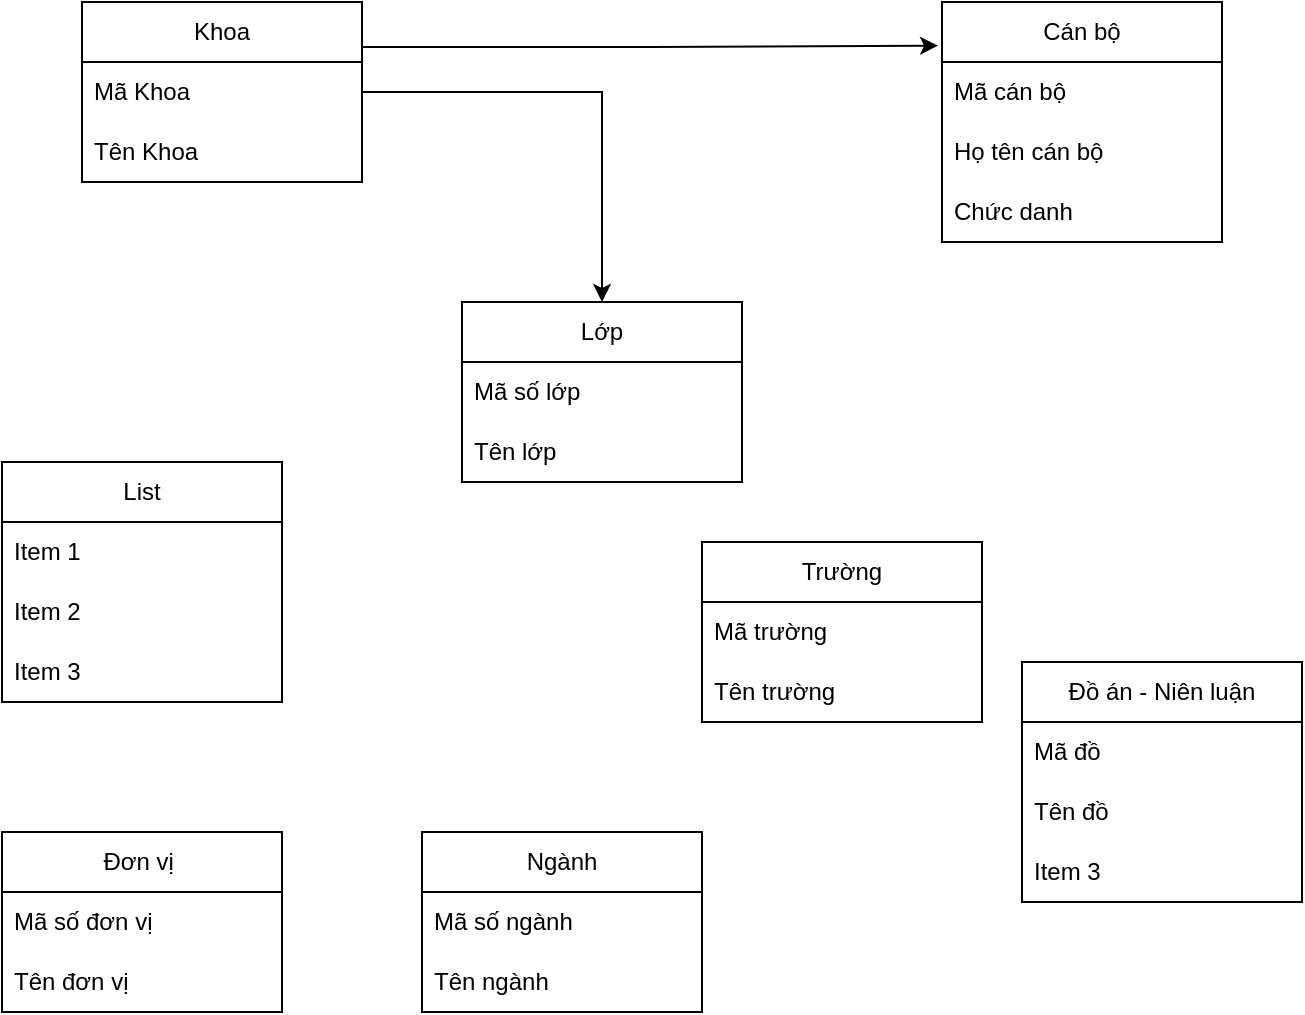 <mxfile version="21.3.7" type="github">
  <diagram id="C5RBs43oDa-KdzZeNtuy" name="Page-1">
    <mxGraphModel dx="1050" dy="587" grid="1" gridSize="10" guides="1" tooltips="1" connect="1" arrows="1" fold="1" page="1" pageScale="1" pageWidth="827" pageHeight="1169" math="0" shadow="0">
      <root>
        <mxCell id="WIyWlLk6GJQsqaUBKTNV-0" />
        <mxCell id="WIyWlLk6GJQsqaUBKTNV-1" parent="WIyWlLk6GJQsqaUBKTNV-0" />
        <mxCell id="O4ogiv3tnJjVo9OdlmCG-22" style="edgeStyle=orthogonalEdgeStyle;rounded=0;orthogonalLoop=1;jettySize=auto;html=1;" edge="1" parent="WIyWlLk6GJQsqaUBKTNV-1" source="O4ogiv3tnJjVo9OdlmCG-0" target="O4ogiv3tnJjVo9OdlmCG-12">
          <mxGeometry relative="1" as="geometry" />
        </mxCell>
        <mxCell id="O4ogiv3tnJjVo9OdlmCG-27" style="edgeStyle=orthogonalEdgeStyle;rounded=0;orthogonalLoop=1;jettySize=auto;html=1;exitX=1;exitY=0.25;exitDx=0;exitDy=0;entryX=-0.014;entryY=0.182;entryDx=0;entryDy=0;entryPerimeter=0;" edge="1" parent="WIyWlLk6GJQsqaUBKTNV-1" source="O4ogiv3tnJjVo9OdlmCG-0" target="O4ogiv3tnJjVo9OdlmCG-4">
          <mxGeometry relative="1" as="geometry" />
        </mxCell>
        <mxCell id="O4ogiv3tnJjVo9OdlmCG-0" value="Khoa" style="swimlane;fontStyle=0;childLayout=stackLayout;horizontal=1;startSize=30;horizontalStack=0;resizeParent=1;resizeParentMax=0;resizeLast=0;collapsible=1;marginBottom=0;whiteSpace=wrap;html=1;" vertex="1" parent="WIyWlLk6GJQsqaUBKTNV-1">
          <mxGeometry x="110" y="50" width="140" height="90" as="geometry" />
        </mxCell>
        <mxCell id="O4ogiv3tnJjVo9OdlmCG-1" value="Mã Khoa" style="text;strokeColor=none;fillColor=none;align=left;verticalAlign=middle;spacingLeft=4;spacingRight=4;overflow=hidden;points=[[0,0.5],[1,0.5]];portConstraint=eastwest;rotatable=0;whiteSpace=wrap;html=1;" vertex="1" parent="O4ogiv3tnJjVo9OdlmCG-0">
          <mxGeometry y="30" width="140" height="30" as="geometry" />
        </mxCell>
        <mxCell id="O4ogiv3tnJjVo9OdlmCG-2" value="Tên Khoa" style="text;strokeColor=none;fillColor=none;align=left;verticalAlign=middle;spacingLeft=4;spacingRight=4;overflow=hidden;points=[[0,0.5],[1,0.5]];portConstraint=eastwest;rotatable=0;whiteSpace=wrap;html=1;" vertex="1" parent="O4ogiv3tnJjVo9OdlmCG-0">
          <mxGeometry y="60" width="140" height="30" as="geometry" />
        </mxCell>
        <mxCell id="O4ogiv3tnJjVo9OdlmCG-4" value="Cán bộ" style="swimlane;fontStyle=0;childLayout=stackLayout;horizontal=1;startSize=30;horizontalStack=0;resizeParent=1;resizeParentMax=0;resizeLast=0;collapsible=1;marginBottom=0;whiteSpace=wrap;html=1;" vertex="1" parent="WIyWlLk6GJQsqaUBKTNV-1">
          <mxGeometry x="540" y="50" width="140" height="120" as="geometry" />
        </mxCell>
        <mxCell id="O4ogiv3tnJjVo9OdlmCG-5" value="Mã cán bộ" style="text;strokeColor=none;fillColor=none;align=left;verticalAlign=middle;spacingLeft=4;spacingRight=4;overflow=hidden;points=[[0,0.5],[1,0.5]];portConstraint=eastwest;rotatable=0;whiteSpace=wrap;html=1;" vertex="1" parent="O4ogiv3tnJjVo9OdlmCG-4">
          <mxGeometry y="30" width="140" height="30" as="geometry" />
        </mxCell>
        <mxCell id="O4ogiv3tnJjVo9OdlmCG-6" value="Họ tên cán bộ" style="text;strokeColor=none;fillColor=none;align=left;verticalAlign=middle;spacingLeft=4;spacingRight=4;overflow=hidden;points=[[0,0.5],[1,0.5]];portConstraint=eastwest;rotatable=0;whiteSpace=wrap;html=1;" vertex="1" parent="O4ogiv3tnJjVo9OdlmCG-4">
          <mxGeometry y="60" width="140" height="30" as="geometry" />
        </mxCell>
        <mxCell id="O4ogiv3tnJjVo9OdlmCG-7" value="Chức danh" style="text;strokeColor=none;fillColor=none;align=left;verticalAlign=middle;spacingLeft=4;spacingRight=4;overflow=hidden;points=[[0,0.5],[1,0.5]];portConstraint=eastwest;rotatable=0;whiteSpace=wrap;html=1;" vertex="1" parent="O4ogiv3tnJjVo9OdlmCG-4">
          <mxGeometry y="90" width="140" height="30" as="geometry" />
        </mxCell>
        <mxCell id="O4ogiv3tnJjVo9OdlmCG-8" value="List" style="swimlane;fontStyle=0;childLayout=stackLayout;horizontal=1;startSize=30;horizontalStack=0;resizeParent=1;resizeParentMax=0;resizeLast=0;collapsible=1;marginBottom=0;whiteSpace=wrap;html=1;" vertex="1" parent="WIyWlLk6GJQsqaUBKTNV-1">
          <mxGeometry x="70" y="280" width="140" height="120" as="geometry" />
        </mxCell>
        <mxCell id="O4ogiv3tnJjVo9OdlmCG-9" value="Item 1" style="text;strokeColor=none;fillColor=none;align=left;verticalAlign=middle;spacingLeft=4;spacingRight=4;overflow=hidden;points=[[0,0.5],[1,0.5]];portConstraint=eastwest;rotatable=0;whiteSpace=wrap;html=1;" vertex="1" parent="O4ogiv3tnJjVo9OdlmCG-8">
          <mxGeometry y="30" width="140" height="30" as="geometry" />
        </mxCell>
        <mxCell id="O4ogiv3tnJjVo9OdlmCG-10" value="Item 2" style="text;strokeColor=none;fillColor=none;align=left;verticalAlign=middle;spacingLeft=4;spacingRight=4;overflow=hidden;points=[[0,0.5],[1,0.5]];portConstraint=eastwest;rotatable=0;whiteSpace=wrap;html=1;" vertex="1" parent="O4ogiv3tnJjVo9OdlmCG-8">
          <mxGeometry y="60" width="140" height="30" as="geometry" />
        </mxCell>
        <mxCell id="O4ogiv3tnJjVo9OdlmCG-11" value="Item 3" style="text;strokeColor=none;fillColor=none;align=left;verticalAlign=middle;spacingLeft=4;spacingRight=4;overflow=hidden;points=[[0,0.5],[1,0.5]];portConstraint=eastwest;rotatable=0;whiteSpace=wrap;html=1;" vertex="1" parent="O4ogiv3tnJjVo9OdlmCG-8">
          <mxGeometry y="90" width="140" height="30" as="geometry" />
        </mxCell>
        <mxCell id="O4ogiv3tnJjVo9OdlmCG-12" value="Lớp" style="swimlane;fontStyle=0;childLayout=stackLayout;horizontal=1;startSize=30;horizontalStack=0;resizeParent=1;resizeParentMax=0;resizeLast=0;collapsible=1;marginBottom=0;whiteSpace=wrap;html=1;" vertex="1" parent="WIyWlLk6GJQsqaUBKTNV-1">
          <mxGeometry x="300" y="200" width="140" height="90" as="geometry" />
        </mxCell>
        <mxCell id="O4ogiv3tnJjVo9OdlmCG-13" value="Mã số lớp" style="text;strokeColor=none;fillColor=none;align=left;verticalAlign=middle;spacingLeft=4;spacingRight=4;overflow=hidden;points=[[0,0.5],[1,0.5]];portConstraint=eastwest;rotatable=0;whiteSpace=wrap;html=1;" vertex="1" parent="O4ogiv3tnJjVo9OdlmCG-12">
          <mxGeometry y="30" width="140" height="30" as="geometry" />
        </mxCell>
        <mxCell id="O4ogiv3tnJjVo9OdlmCG-14" value="Tên lớp" style="text;strokeColor=none;fillColor=none;align=left;verticalAlign=middle;spacingLeft=4;spacingRight=4;overflow=hidden;points=[[0,0.5],[1,0.5]];portConstraint=eastwest;rotatable=0;whiteSpace=wrap;html=1;" vertex="1" parent="O4ogiv3tnJjVo9OdlmCG-12">
          <mxGeometry y="60" width="140" height="30" as="geometry" />
        </mxCell>
        <mxCell id="O4ogiv3tnJjVo9OdlmCG-16" value="Đồ án - Niên luận" style="swimlane;fontStyle=0;childLayout=stackLayout;horizontal=1;startSize=30;horizontalStack=0;resizeParent=1;resizeParentMax=0;resizeLast=0;collapsible=1;marginBottom=0;whiteSpace=wrap;html=1;" vertex="1" parent="WIyWlLk6GJQsqaUBKTNV-1">
          <mxGeometry x="580" y="380" width="140" height="120" as="geometry" />
        </mxCell>
        <mxCell id="O4ogiv3tnJjVo9OdlmCG-17" value="Mã đồ&amp;nbsp;" style="text;strokeColor=none;fillColor=none;align=left;verticalAlign=middle;spacingLeft=4;spacingRight=4;overflow=hidden;points=[[0,0.5],[1,0.5]];portConstraint=eastwest;rotatable=0;whiteSpace=wrap;html=1;" vertex="1" parent="O4ogiv3tnJjVo9OdlmCG-16">
          <mxGeometry y="30" width="140" height="30" as="geometry" />
        </mxCell>
        <mxCell id="O4ogiv3tnJjVo9OdlmCG-18" value="Tên đồ&amp;nbsp;" style="text;strokeColor=none;fillColor=none;align=left;verticalAlign=middle;spacingLeft=4;spacingRight=4;overflow=hidden;points=[[0,0.5],[1,0.5]];portConstraint=eastwest;rotatable=0;whiteSpace=wrap;html=1;" vertex="1" parent="O4ogiv3tnJjVo9OdlmCG-16">
          <mxGeometry y="60" width="140" height="30" as="geometry" />
        </mxCell>
        <mxCell id="O4ogiv3tnJjVo9OdlmCG-19" value="Item 3" style="text;strokeColor=none;fillColor=none;align=left;verticalAlign=middle;spacingLeft=4;spacingRight=4;overflow=hidden;points=[[0,0.5],[1,0.5]];portConstraint=eastwest;rotatable=0;whiteSpace=wrap;html=1;" vertex="1" parent="O4ogiv3tnJjVo9OdlmCG-16">
          <mxGeometry y="90" width="140" height="30" as="geometry" />
        </mxCell>
        <mxCell id="O4ogiv3tnJjVo9OdlmCG-28" value="Ngành" style="swimlane;fontStyle=0;childLayout=stackLayout;horizontal=1;startSize=30;horizontalStack=0;resizeParent=1;resizeParentMax=0;resizeLast=0;collapsible=1;marginBottom=0;whiteSpace=wrap;html=1;" vertex="1" parent="WIyWlLk6GJQsqaUBKTNV-1">
          <mxGeometry x="280" y="465" width="140" height="90" as="geometry" />
        </mxCell>
        <mxCell id="O4ogiv3tnJjVo9OdlmCG-29" value="Mã số ngành" style="text;strokeColor=none;fillColor=none;align=left;verticalAlign=middle;spacingLeft=4;spacingRight=4;overflow=hidden;points=[[0,0.5],[1,0.5]];portConstraint=eastwest;rotatable=0;whiteSpace=wrap;html=1;" vertex="1" parent="O4ogiv3tnJjVo9OdlmCG-28">
          <mxGeometry y="30" width="140" height="30" as="geometry" />
        </mxCell>
        <mxCell id="O4ogiv3tnJjVo9OdlmCG-30" value="Tên ngành" style="text;strokeColor=none;fillColor=none;align=left;verticalAlign=middle;spacingLeft=4;spacingRight=4;overflow=hidden;points=[[0,0.5],[1,0.5]];portConstraint=eastwest;rotatable=0;whiteSpace=wrap;html=1;" vertex="1" parent="O4ogiv3tnJjVo9OdlmCG-28">
          <mxGeometry y="60" width="140" height="30" as="geometry" />
        </mxCell>
        <mxCell id="O4ogiv3tnJjVo9OdlmCG-32" value="Đơn vị&amp;nbsp;" style="swimlane;fontStyle=0;childLayout=stackLayout;horizontal=1;startSize=30;horizontalStack=0;resizeParent=1;resizeParentMax=0;resizeLast=0;collapsible=1;marginBottom=0;whiteSpace=wrap;html=1;" vertex="1" parent="WIyWlLk6GJQsqaUBKTNV-1">
          <mxGeometry x="70" y="465" width="140" height="90" as="geometry" />
        </mxCell>
        <mxCell id="O4ogiv3tnJjVo9OdlmCG-33" value="Mã số đơn vị" style="text;strokeColor=none;fillColor=none;align=left;verticalAlign=middle;spacingLeft=4;spacingRight=4;overflow=hidden;points=[[0,0.5],[1,0.5]];portConstraint=eastwest;rotatable=0;whiteSpace=wrap;html=1;" vertex="1" parent="O4ogiv3tnJjVo9OdlmCG-32">
          <mxGeometry y="30" width="140" height="30" as="geometry" />
        </mxCell>
        <mxCell id="O4ogiv3tnJjVo9OdlmCG-34" value="Tên đơn vị" style="text;strokeColor=none;fillColor=none;align=left;verticalAlign=middle;spacingLeft=4;spacingRight=4;overflow=hidden;points=[[0,0.5],[1,0.5]];portConstraint=eastwest;rotatable=0;whiteSpace=wrap;html=1;" vertex="1" parent="O4ogiv3tnJjVo9OdlmCG-32">
          <mxGeometry y="60" width="140" height="30" as="geometry" />
        </mxCell>
        <mxCell id="O4ogiv3tnJjVo9OdlmCG-36" value="Trường" style="swimlane;fontStyle=0;childLayout=stackLayout;horizontal=1;startSize=30;horizontalStack=0;resizeParent=1;resizeParentMax=0;resizeLast=0;collapsible=1;marginBottom=0;whiteSpace=wrap;html=1;" vertex="1" parent="WIyWlLk6GJQsqaUBKTNV-1">
          <mxGeometry x="420" y="320" width="140" height="90" as="geometry" />
        </mxCell>
        <mxCell id="O4ogiv3tnJjVo9OdlmCG-37" value="Mã trường" style="text;strokeColor=none;fillColor=none;align=left;verticalAlign=middle;spacingLeft=4;spacingRight=4;overflow=hidden;points=[[0,0.5],[1,0.5]];portConstraint=eastwest;rotatable=0;whiteSpace=wrap;html=1;" vertex="1" parent="O4ogiv3tnJjVo9OdlmCG-36">
          <mxGeometry y="30" width="140" height="30" as="geometry" />
        </mxCell>
        <mxCell id="O4ogiv3tnJjVo9OdlmCG-38" value="Tên trường" style="text;strokeColor=none;fillColor=none;align=left;verticalAlign=middle;spacingLeft=4;spacingRight=4;overflow=hidden;points=[[0,0.5],[1,0.5]];portConstraint=eastwest;rotatable=0;whiteSpace=wrap;html=1;" vertex="1" parent="O4ogiv3tnJjVo9OdlmCG-36">
          <mxGeometry y="60" width="140" height="30" as="geometry" />
        </mxCell>
      </root>
    </mxGraphModel>
  </diagram>
</mxfile>
